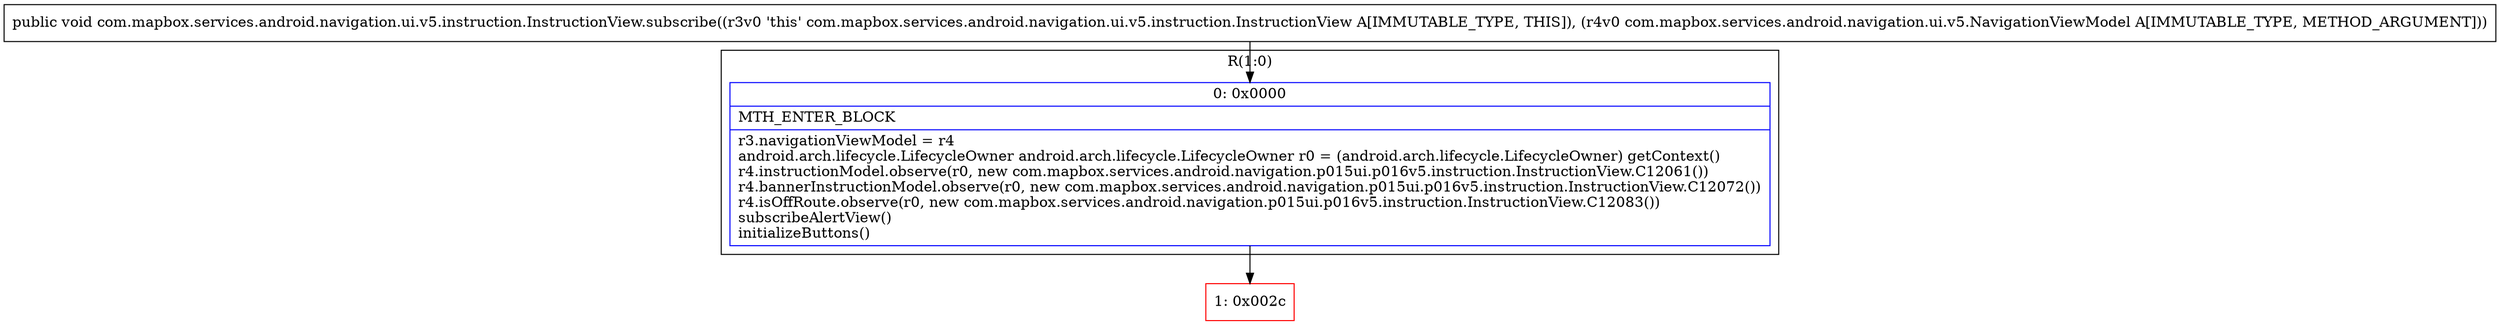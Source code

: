digraph "CFG forcom.mapbox.services.android.navigation.ui.v5.instruction.InstructionView.subscribe(Lcom\/mapbox\/services\/android\/navigation\/ui\/v5\/NavigationViewModel;)V" {
subgraph cluster_Region_1842700998 {
label = "R(1:0)";
node [shape=record,color=blue];
Node_0 [shape=record,label="{0\:\ 0x0000|MTH_ENTER_BLOCK\l|r3.navigationViewModel = r4\landroid.arch.lifecycle.LifecycleOwner android.arch.lifecycle.LifecycleOwner r0 = (android.arch.lifecycle.LifecycleOwner) getContext()\lr4.instructionModel.observe(r0, new com.mapbox.services.android.navigation.p015ui.p016v5.instruction.InstructionView.C12061())\lr4.bannerInstructionModel.observe(r0, new com.mapbox.services.android.navigation.p015ui.p016v5.instruction.InstructionView.C12072())\lr4.isOffRoute.observe(r0, new com.mapbox.services.android.navigation.p015ui.p016v5.instruction.InstructionView.C12083())\lsubscribeAlertView()\linitializeButtons()\l}"];
}
Node_1 [shape=record,color=red,label="{1\:\ 0x002c}"];
MethodNode[shape=record,label="{public void com.mapbox.services.android.navigation.ui.v5.instruction.InstructionView.subscribe((r3v0 'this' com.mapbox.services.android.navigation.ui.v5.instruction.InstructionView A[IMMUTABLE_TYPE, THIS]), (r4v0 com.mapbox.services.android.navigation.ui.v5.NavigationViewModel A[IMMUTABLE_TYPE, METHOD_ARGUMENT])) }"];
MethodNode -> Node_0;
Node_0 -> Node_1;
}

